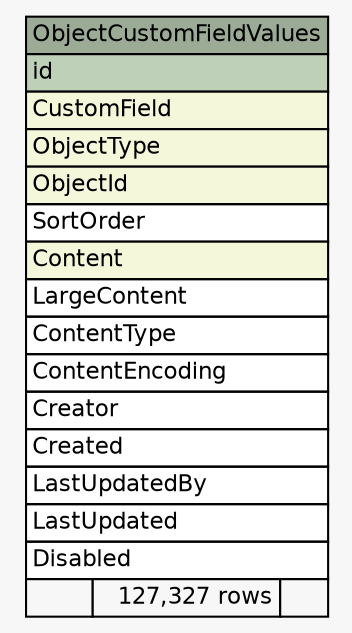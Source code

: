 // dot 2.28.0 on Linux 3.2.21-1.32.6.amzn1.x86_64
// SchemaSpy rev 590
digraph "ObjectCustomFieldValues" {
  graph [
    rankdir="RL"
    bgcolor="#f7f7f7"
    nodesep="0.18"
    ranksep="0.46"
    fontname="Helvetica"
    fontsize="11"
  ];
  node [
    fontname="Helvetica"
    fontsize="11"
    shape="plaintext"
  ];
  edge [
    arrowsize="0.8"
  ];
  "ObjectCustomFieldValues" [
    label=<
    <TABLE BORDER="0" CELLBORDER="1" CELLSPACING="0" BGCOLOR="#ffffff">
      <TR><TD COLSPAN="3" BGCOLOR="#9bab96" ALIGN="CENTER">ObjectCustomFieldValues</TD></TR>
      <TR><TD PORT="id" COLSPAN="3" BGCOLOR="#bed1b8" ALIGN="LEFT">id</TD></TR>
      <TR><TD PORT="CustomField" COLSPAN="3" BGCOLOR="#f4f7da" ALIGN="LEFT">CustomField</TD></TR>
      <TR><TD PORT="ObjectType" COLSPAN="3" BGCOLOR="#f4f7da" ALIGN="LEFT">ObjectType</TD></TR>
      <TR><TD PORT="ObjectId" COLSPAN="3" BGCOLOR="#f4f7da" ALIGN="LEFT">ObjectId</TD></TR>
      <TR><TD PORT="SortOrder" COLSPAN="3" ALIGN="LEFT">SortOrder</TD></TR>
      <TR><TD PORT="Content" COLSPAN="3" BGCOLOR="#f4f7da" ALIGN="LEFT">Content</TD></TR>
      <TR><TD PORT="LargeContent" COLSPAN="3" ALIGN="LEFT">LargeContent</TD></TR>
      <TR><TD PORT="ContentType" COLSPAN="3" ALIGN="LEFT">ContentType</TD></TR>
      <TR><TD PORT="ContentEncoding" COLSPAN="3" ALIGN="LEFT">ContentEncoding</TD></TR>
      <TR><TD PORT="Creator" COLSPAN="3" ALIGN="LEFT">Creator</TD></TR>
      <TR><TD PORT="Created" COLSPAN="3" ALIGN="LEFT">Created</TD></TR>
      <TR><TD PORT="LastUpdatedBy" COLSPAN="3" ALIGN="LEFT">LastUpdatedBy</TD></TR>
      <TR><TD PORT="LastUpdated" COLSPAN="3" ALIGN="LEFT">LastUpdated</TD></TR>
      <TR><TD PORT="Disabled" COLSPAN="3" ALIGN="LEFT">Disabled</TD></TR>
      <TR><TD ALIGN="LEFT" BGCOLOR="#f7f7f7">  </TD><TD ALIGN="RIGHT" BGCOLOR="#f7f7f7">127,327 rows</TD><TD ALIGN="RIGHT" BGCOLOR="#f7f7f7">  </TD></TR>
    </TABLE>>
    URL="tables/ObjectCustomFieldValues.html"
    tooltip="ObjectCustomFieldValues"
  ];
}
